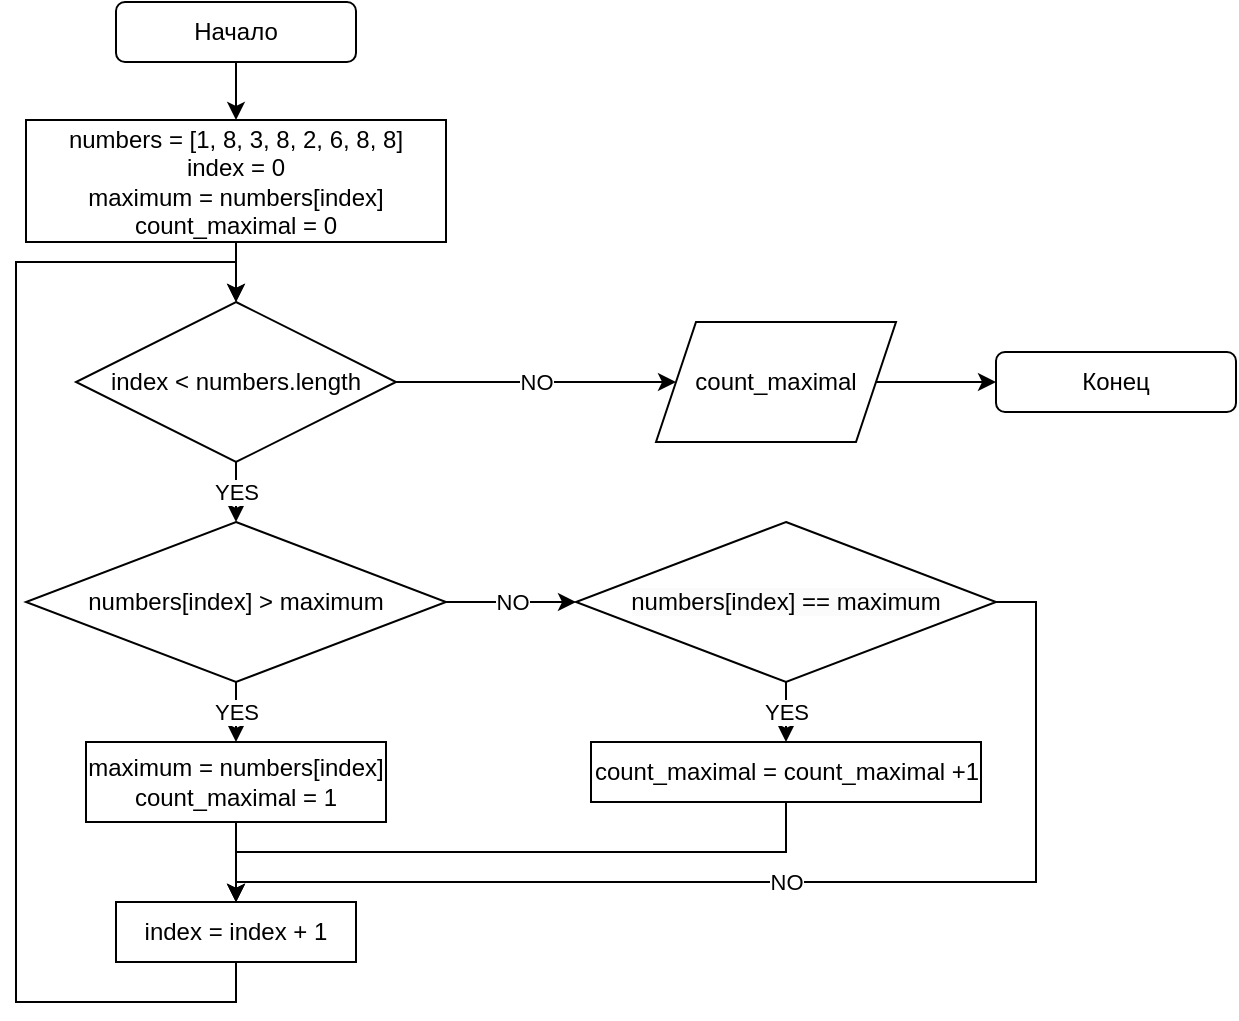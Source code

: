 <mxfile version="21.3.2" type="device">
  <diagram name="Страница 1" id="zPe7aBgOWd8s7DE_yQY5">
    <mxGraphModel dx="1002" dy="545" grid="1" gridSize="10" guides="1" tooltips="1" connect="1" arrows="1" fold="1" page="1" pageScale="1" pageWidth="827" pageHeight="1169" math="0" shadow="0">
      <root>
        <mxCell id="0" />
        <mxCell id="1" parent="0" />
        <mxCell id="wrxeeJmrParP3sSo6dOM-8" style="edgeStyle=orthogonalEdgeStyle;rounded=0;orthogonalLoop=1;jettySize=auto;html=1;exitX=0.5;exitY=1;exitDx=0;exitDy=0;entryX=0.5;entryY=0;entryDx=0;entryDy=0;" parent="1" source="wrxeeJmrParP3sSo6dOM-1" target="wrxeeJmrParP3sSo6dOM-3" edge="1">
          <mxGeometry relative="1" as="geometry" />
        </mxCell>
        <mxCell id="wrxeeJmrParP3sSo6dOM-1" value="Начало" style="rounded=1;whiteSpace=wrap;html=1;" parent="1" vertex="1">
          <mxGeometry x="230" y="30" width="120" height="30" as="geometry" />
        </mxCell>
        <mxCell id="wrxeeJmrParP3sSo6dOM-2" value="Конец" style="rounded=1;whiteSpace=wrap;html=1;" parent="1" vertex="1">
          <mxGeometry x="670" y="205" width="120" height="30" as="geometry" />
        </mxCell>
        <mxCell id="wrxeeJmrParP3sSo6dOM-9" style="edgeStyle=orthogonalEdgeStyle;rounded=0;orthogonalLoop=1;jettySize=auto;html=1;exitX=0.5;exitY=1;exitDx=0;exitDy=0;entryX=0.5;entryY=0;entryDx=0;entryDy=0;" parent="1" source="wrxeeJmrParP3sSo6dOM-3" target="wrxeeJmrParP3sSo6dOM-4" edge="1">
          <mxGeometry relative="1" as="geometry" />
        </mxCell>
        <mxCell id="wrxeeJmrParP3sSo6dOM-3" value="numbers = [1, 8, 3, 8, 2, 6, 8, 8]&lt;br&gt;index = 0&lt;br&gt;maximum = numbers[index]&lt;br&gt;count_maximal = 0" style="rounded=0;whiteSpace=wrap;html=1;" parent="1" vertex="1">
          <mxGeometry x="185" y="89" width="210" height="61" as="geometry" />
        </mxCell>
        <mxCell id="wrxeeJmrParP3sSo6dOM-10" value="YES" style="edgeStyle=orthogonalEdgeStyle;rounded=0;orthogonalLoop=1;jettySize=auto;html=1;exitX=0.5;exitY=1;exitDx=0;exitDy=0;entryX=0.5;entryY=0;entryDx=0;entryDy=0;" parent="1" source="wrxeeJmrParP3sSo6dOM-4" target="wrxeeJmrParP3sSo6dOM-5" edge="1">
          <mxGeometry relative="1" as="geometry" />
        </mxCell>
        <mxCell id="wrxeeJmrParP3sSo6dOM-13" value="NO" style="edgeStyle=orthogonalEdgeStyle;rounded=0;orthogonalLoop=1;jettySize=auto;html=1;exitX=1;exitY=0.5;exitDx=0;exitDy=0;entryX=0;entryY=0.5;entryDx=0;entryDy=0;" parent="1" source="wrxeeJmrParP3sSo6dOM-4" target="wrxeeJmrParP3sSo6dOM-12" edge="1">
          <mxGeometry relative="1" as="geometry" />
        </mxCell>
        <mxCell id="wrxeeJmrParP3sSo6dOM-4" value="index &amp;lt; numbers.length" style="rhombus;whiteSpace=wrap;html=1;" parent="1" vertex="1">
          <mxGeometry x="210" y="180" width="160" height="80" as="geometry" />
        </mxCell>
        <mxCell id="wrxeeJmrParP3sSo6dOM-11" value="YES" style="edgeStyle=orthogonalEdgeStyle;rounded=0;orthogonalLoop=1;jettySize=auto;html=1;exitX=0.5;exitY=1;exitDx=0;exitDy=0;entryX=0.5;entryY=0;entryDx=0;entryDy=0;" parent="1" source="wrxeeJmrParP3sSo6dOM-5" target="wrxeeJmrParP3sSo6dOM-6" edge="1">
          <mxGeometry relative="1" as="geometry" />
        </mxCell>
        <mxCell id="wrxeeJmrParP3sSo6dOM-15" value="NO" style="edgeStyle=orthogonalEdgeStyle;rounded=0;orthogonalLoop=1;jettySize=auto;html=1;exitX=1;exitY=0.5;exitDx=0;exitDy=0;entryX=0;entryY=0.5;entryDx=0;entryDy=0;" parent="1" source="wrxeeJmrParP3sSo6dOM-5" target="wrxeeJmrParP3sSo6dOM-7" edge="1">
          <mxGeometry relative="1" as="geometry" />
        </mxCell>
        <mxCell id="wrxeeJmrParP3sSo6dOM-5" value="numbers[index] &amp;gt; maximum" style="rhombus;whiteSpace=wrap;html=1;" parent="1" vertex="1">
          <mxGeometry x="185" y="290" width="210" height="80" as="geometry" />
        </mxCell>
        <mxCell id="wrxeeJmrParP3sSo6dOM-21" style="edgeStyle=orthogonalEdgeStyle;rounded=0;orthogonalLoop=1;jettySize=auto;html=1;exitX=0.5;exitY=1;exitDx=0;exitDy=0;entryX=0.5;entryY=0;entryDx=0;entryDy=0;" parent="1" source="wrxeeJmrParP3sSo6dOM-6" target="wrxeeJmrParP3sSo6dOM-20" edge="1">
          <mxGeometry relative="1" as="geometry" />
        </mxCell>
        <mxCell id="wrxeeJmrParP3sSo6dOM-6" value="maximum = numbers[index]&lt;br&gt;count_maximal = 1" style="rounded=0;whiteSpace=wrap;html=1;" parent="1" vertex="1">
          <mxGeometry x="215" y="400" width="150" height="40" as="geometry" />
        </mxCell>
        <mxCell id="wrxeeJmrParP3sSo6dOM-17" value="YES" style="edgeStyle=orthogonalEdgeStyle;rounded=0;orthogonalLoop=1;jettySize=auto;html=1;exitX=0.5;exitY=1;exitDx=0;exitDy=0;entryX=0.5;entryY=0;entryDx=0;entryDy=0;" parent="1" source="wrxeeJmrParP3sSo6dOM-7" target="wrxeeJmrParP3sSo6dOM-16" edge="1">
          <mxGeometry relative="1" as="geometry" />
        </mxCell>
        <mxCell id="2_pcI-qa-DL8OEJcMdhW-1" value="NO" style="edgeStyle=orthogonalEdgeStyle;rounded=0;orthogonalLoop=1;jettySize=auto;html=1;exitX=1;exitY=0.5;exitDx=0;exitDy=0;entryX=0.5;entryY=0;entryDx=0;entryDy=0;" edge="1" parent="1" source="wrxeeJmrParP3sSo6dOM-7" target="wrxeeJmrParP3sSo6dOM-20">
          <mxGeometry relative="1" as="geometry">
            <Array as="points">
              <mxPoint x="690" y="330" />
              <mxPoint x="690" y="470" />
              <mxPoint x="290" y="470" />
            </Array>
          </mxGeometry>
        </mxCell>
        <mxCell id="wrxeeJmrParP3sSo6dOM-7" value="&lt;span style=&quot;color: rgb(0, 0, 0); font-family: Helvetica; font-size: 12px; font-style: normal; font-variant-ligatures: normal; font-variant-caps: normal; font-weight: 400; letter-spacing: normal; orphans: 2; text-align: center; text-indent: 0px; text-transform: none; widows: 2; word-spacing: 0px; -webkit-text-stroke-width: 0px; background-color: rgb(251, 251, 251); text-decoration-thickness: initial; text-decoration-style: initial; text-decoration-color: initial; float: none; display: inline !important;&quot;&gt;numbers[index] == maximum&lt;/span&gt;" style="rhombus;whiteSpace=wrap;html=1;" parent="1" vertex="1">
          <mxGeometry x="460" y="290" width="210" height="80" as="geometry" />
        </mxCell>
        <mxCell id="wrxeeJmrParP3sSo6dOM-14" style="edgeStyle=orthogonalEdgeStyle;rounded=0;orthogonalLoop=1;jettySize=auto;html=1;exitX=1;exitY=0.5;exitDx=0;exitDy=0;entryX=0;entryY=0.5;entryDx=0;entryDy=0;" parent="1" source="wrxeeJmrParP3sSo6dOM-12" target="wrxeeJmrParP3sSo6dOM-2" edge="1">
          <mxGeometry relative="1" as="geometry" />
        </mxCell>
        <mxCell id="wrxeeJmrParP3sSo6dOM-12" value="count_maximal" style="shape=parallelogram;perimeter=parallelogramPerimeter;whiteSpace=wrap;html=1;fixedSize=1;" parent="1" vertex="1">
          <mxGeometry x="500" y="190" width="120" height="60" as="geometry" />
        </mxCell>
        <mxCell id="wrxeeJmrParP3sSo6dOM-23" style="edgeStyle=orthogonalEdgeStyle;rounded=0;orthogonalLoop=1;jettySize=auto;html=1;exitX=0.5;exitY=1;exitDx=0;exitDy=0;entryX=0.5;entryY=0;entryDx=0;entryDy=0;" parent="1" source="wrxeeJmrParP3sSo6dOM-16" target="wrxeeJmrParP3sSo6dOM-20" edge="1">
          <mxGeometry relative="1" as="geometry" />
        </mxCell>
        <mxCell id="wrxeeJmrParP3sSo6dOM-16" value="count_maximal = count_maximal +1" style="rounded=0;whiteSpace=wrap;html=1;" parent="1" vertex="1">
          <mxGeometry x="467.5" y="400" width="195" height="30" as="geometry" />
        </mxCell>
        <mxCell id="wrxeeJmrParP3sSo6dOM-22" style="edgeStyle=orthogonalEdgeStyle;rounded=0;orthogonalLoop=1;jettySize=auto;html=1;exitX=0.5;exitY=1;exitDx=0;exitDy=0;entryX=0.5;entryY=0;entryDx=0;entryDy=0;" parent="1" source="wrxeeJmrParP3sSo6dOM-20" target="wrxeeJmrParP3sSo6dOM-4" edge="1">
          <mxGeometry relative="1" as="geometry">
            <Array as="points">
              <mxPoint x="290" y="530" />
              <mxPoint x="180" y="530" />
              <mxPoint x="180" y="160" />
              <mxPoint x="290" y="160" />
            </Array>
          </mxGeometry>
        </mxCell>
        <mxCell id="wrxeeJmrParP3sSo6dOM-20" value="index = index + 1" style="rounded=0;whiteSpace=wrap;html=1;" parent="1" vertex="1">
          <mxGeometry x="230" y="480" width="120" height="30" as="geometry" />
        </mxCell>
      </root>
    </mxGraphModel>
  </diagram>
</mxfile>
